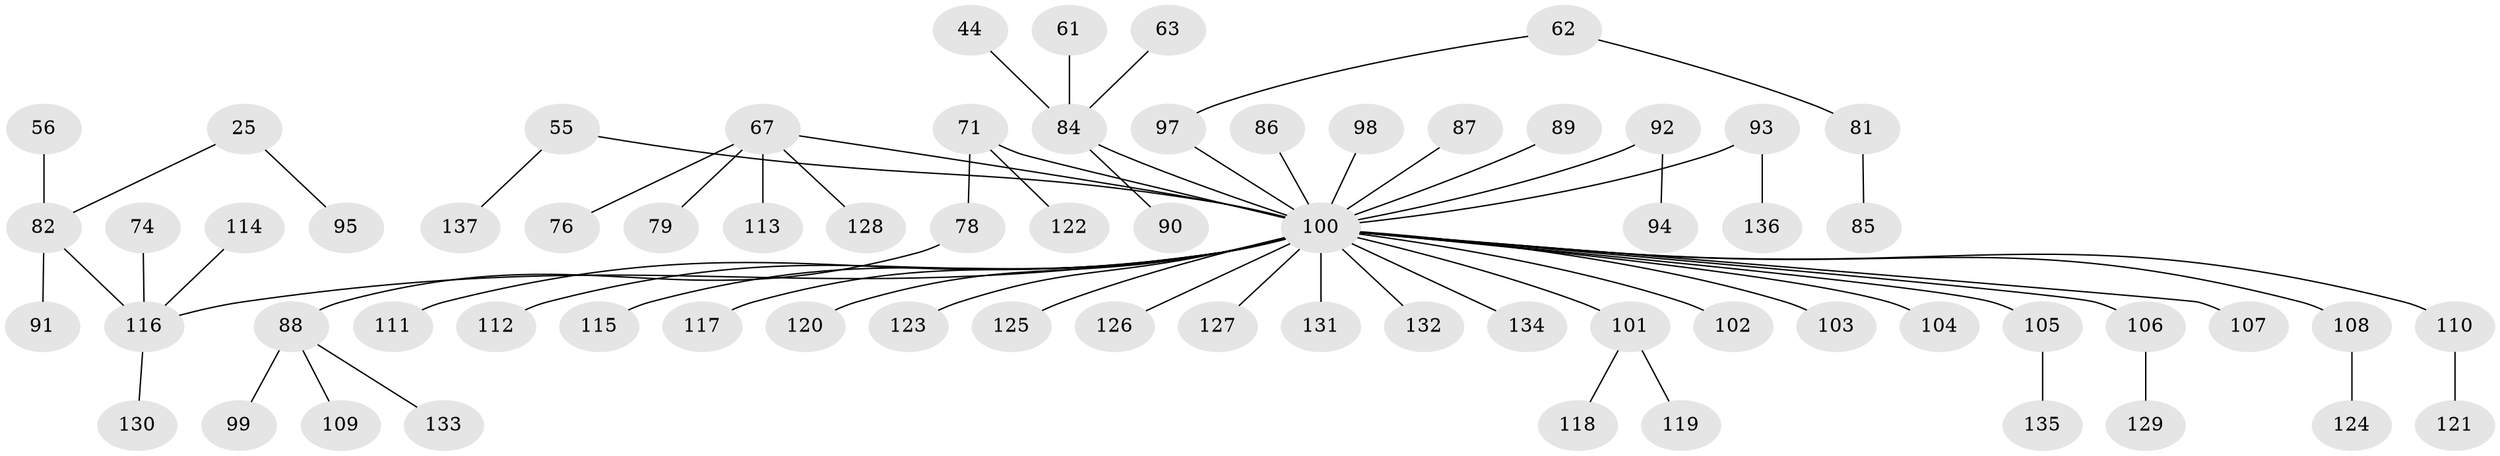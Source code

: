// original degree distribution, {4: 0.051094890510948905, 5: 0.043795620437956206, 6: 0.021897810218978103, 3: 0.12408759124087591, 2: 0.25547445255474455, 7: 0.0072992700729927005, 1: 0.49635036496350365}
// Generated by graph-tools (version 1.1) at 2025/54/03/09/25 04:54:00]
// undirected, 68 vertices, 67 edges
graph export_dot {
graph [start="1"]
  node [color=gray90,style=filled];
  25;
  44;
  55;
  56;
  61;
  62;
  63;
  67 [super="+32+40"];
  71 [super="+51"];
  74;
  76;
  78;
  79;
  81;
  82 [super="+18"];
  84 [super="+41"];
  85;
  86;
  87;
  88;
  89;
  90;
  91;
  92;
  93;
  94;
  95;
  97 [super="+16"];
  98;
  99;
  100 [super="+70+60+65+50+96+57+66+69+38+46+73+75+48+64+77+68+83+52"];
  101;
  102;
  103;
  104;
  105;
  106;
  107;
  108;
  109;
  110;
  111;
  112;
  113;
  114;
  115;
  116 [super="+14+42"];
  117;
  118;
  119;
  120;
  121;
  122;
  123;
  124;
  125;
  126;
  127;
  128;
  129;
  130;
  131;
  132;
  133;
  134;
  135;
  136;
  137;
  25 -- 95;
  25 -- 82;
  44 -- 84;
  55 -- 137;
  55 -- 100;
  56 -- 82;
  61 -- 84;
  62 -- 81;
  62 -- 97;
  63 -- 84;
  67 -- 128;
  67 -- 113;
  67 -- 76;
  67 -- 79;
  67 -- 100;
  71 -- 78;
  71 -- 122;
  71 -- 100;
  74 -- 116;
  78 -- 88;
  81 -- 85;
  82 -- 91;
  82 -- 116;
  84 -- 90;
  84 -- 100;
  86 -- 100;
  87 -- 100;
  88 -- 99;
  88 -- 109;
  88 -- 133;
  89 -- 100;
  92 -- 94;
  92 -- 100;
  93 -- 136;
  93 -- 100;
  97 -- 100;
  98 -- 100;
  100 -- 101;
  100 -- 102;
  100 -- 103;
  100 -- 105;
  100 -- 110;
  100 -- 115;
  100 -- 116;
  100 -- 125;
  100 -- 126;
  100 -- 127;
  100 -- 111;
  100 -- 131;
  100 -- 132;
  100 -- 106;
  100 -- 117;
  100 -- 123;
  100 -- 134;
  100 -- 108;
  100 -- 104;
  100 -- 107;
  100 -- 112;
  100 -- 120;
  101 -- 118;
  101 -- 119;
  105 -- 135;
  106 -- 129;
  108 -- 124;
  110 -- 121;
  114 -- 116;
  116 -- 130;
}
